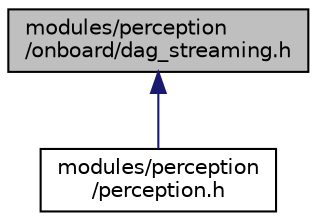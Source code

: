 digraph "modules/perception/onboard/dag_streaming.h"
{
  edge [fontname="Helvetica",fontsize="10",labelfontname="Helvetica",labelfontsize="10"];
  node [fontname="Helvetica",fontsize="10",shape=record];
  Node30 [label="modules/perception\l/onboard/dag_streaming.h",height=0.2,width=0.4,color="black", fillcolor="grey75", style="filled", fontcolor="black"];
  Node30 -> Node31 [dir="back",color="midnightblue",fontsize="10",style="solid",fontname="Helvetica"];
  Node31 [label="modules/perception\l/perception.h",height=0.2,width=0.4,color="black", fillcolor="white", style="filled",URL="$perception_8h.html"];
}
